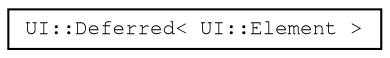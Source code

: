 digraph "Graphical Class Hierarchy"
{
 // LATEX_PDF_SIZE
  edge [fontname="FreeMono",fontsize="10",labelfontname="FreeMono",labelfontsize="10"];
  node [fontname="FreeMono",fontsize="10",shape=record];
  rankdir="LR";
  Node0 [label="UI::Deferred\< UI::Element \>",height=0.2,width=0.4,color="black", fillcolor="white", style="filled",URL="$struct_u_i_1_1_deferred.html",tooltip=" "];
}
